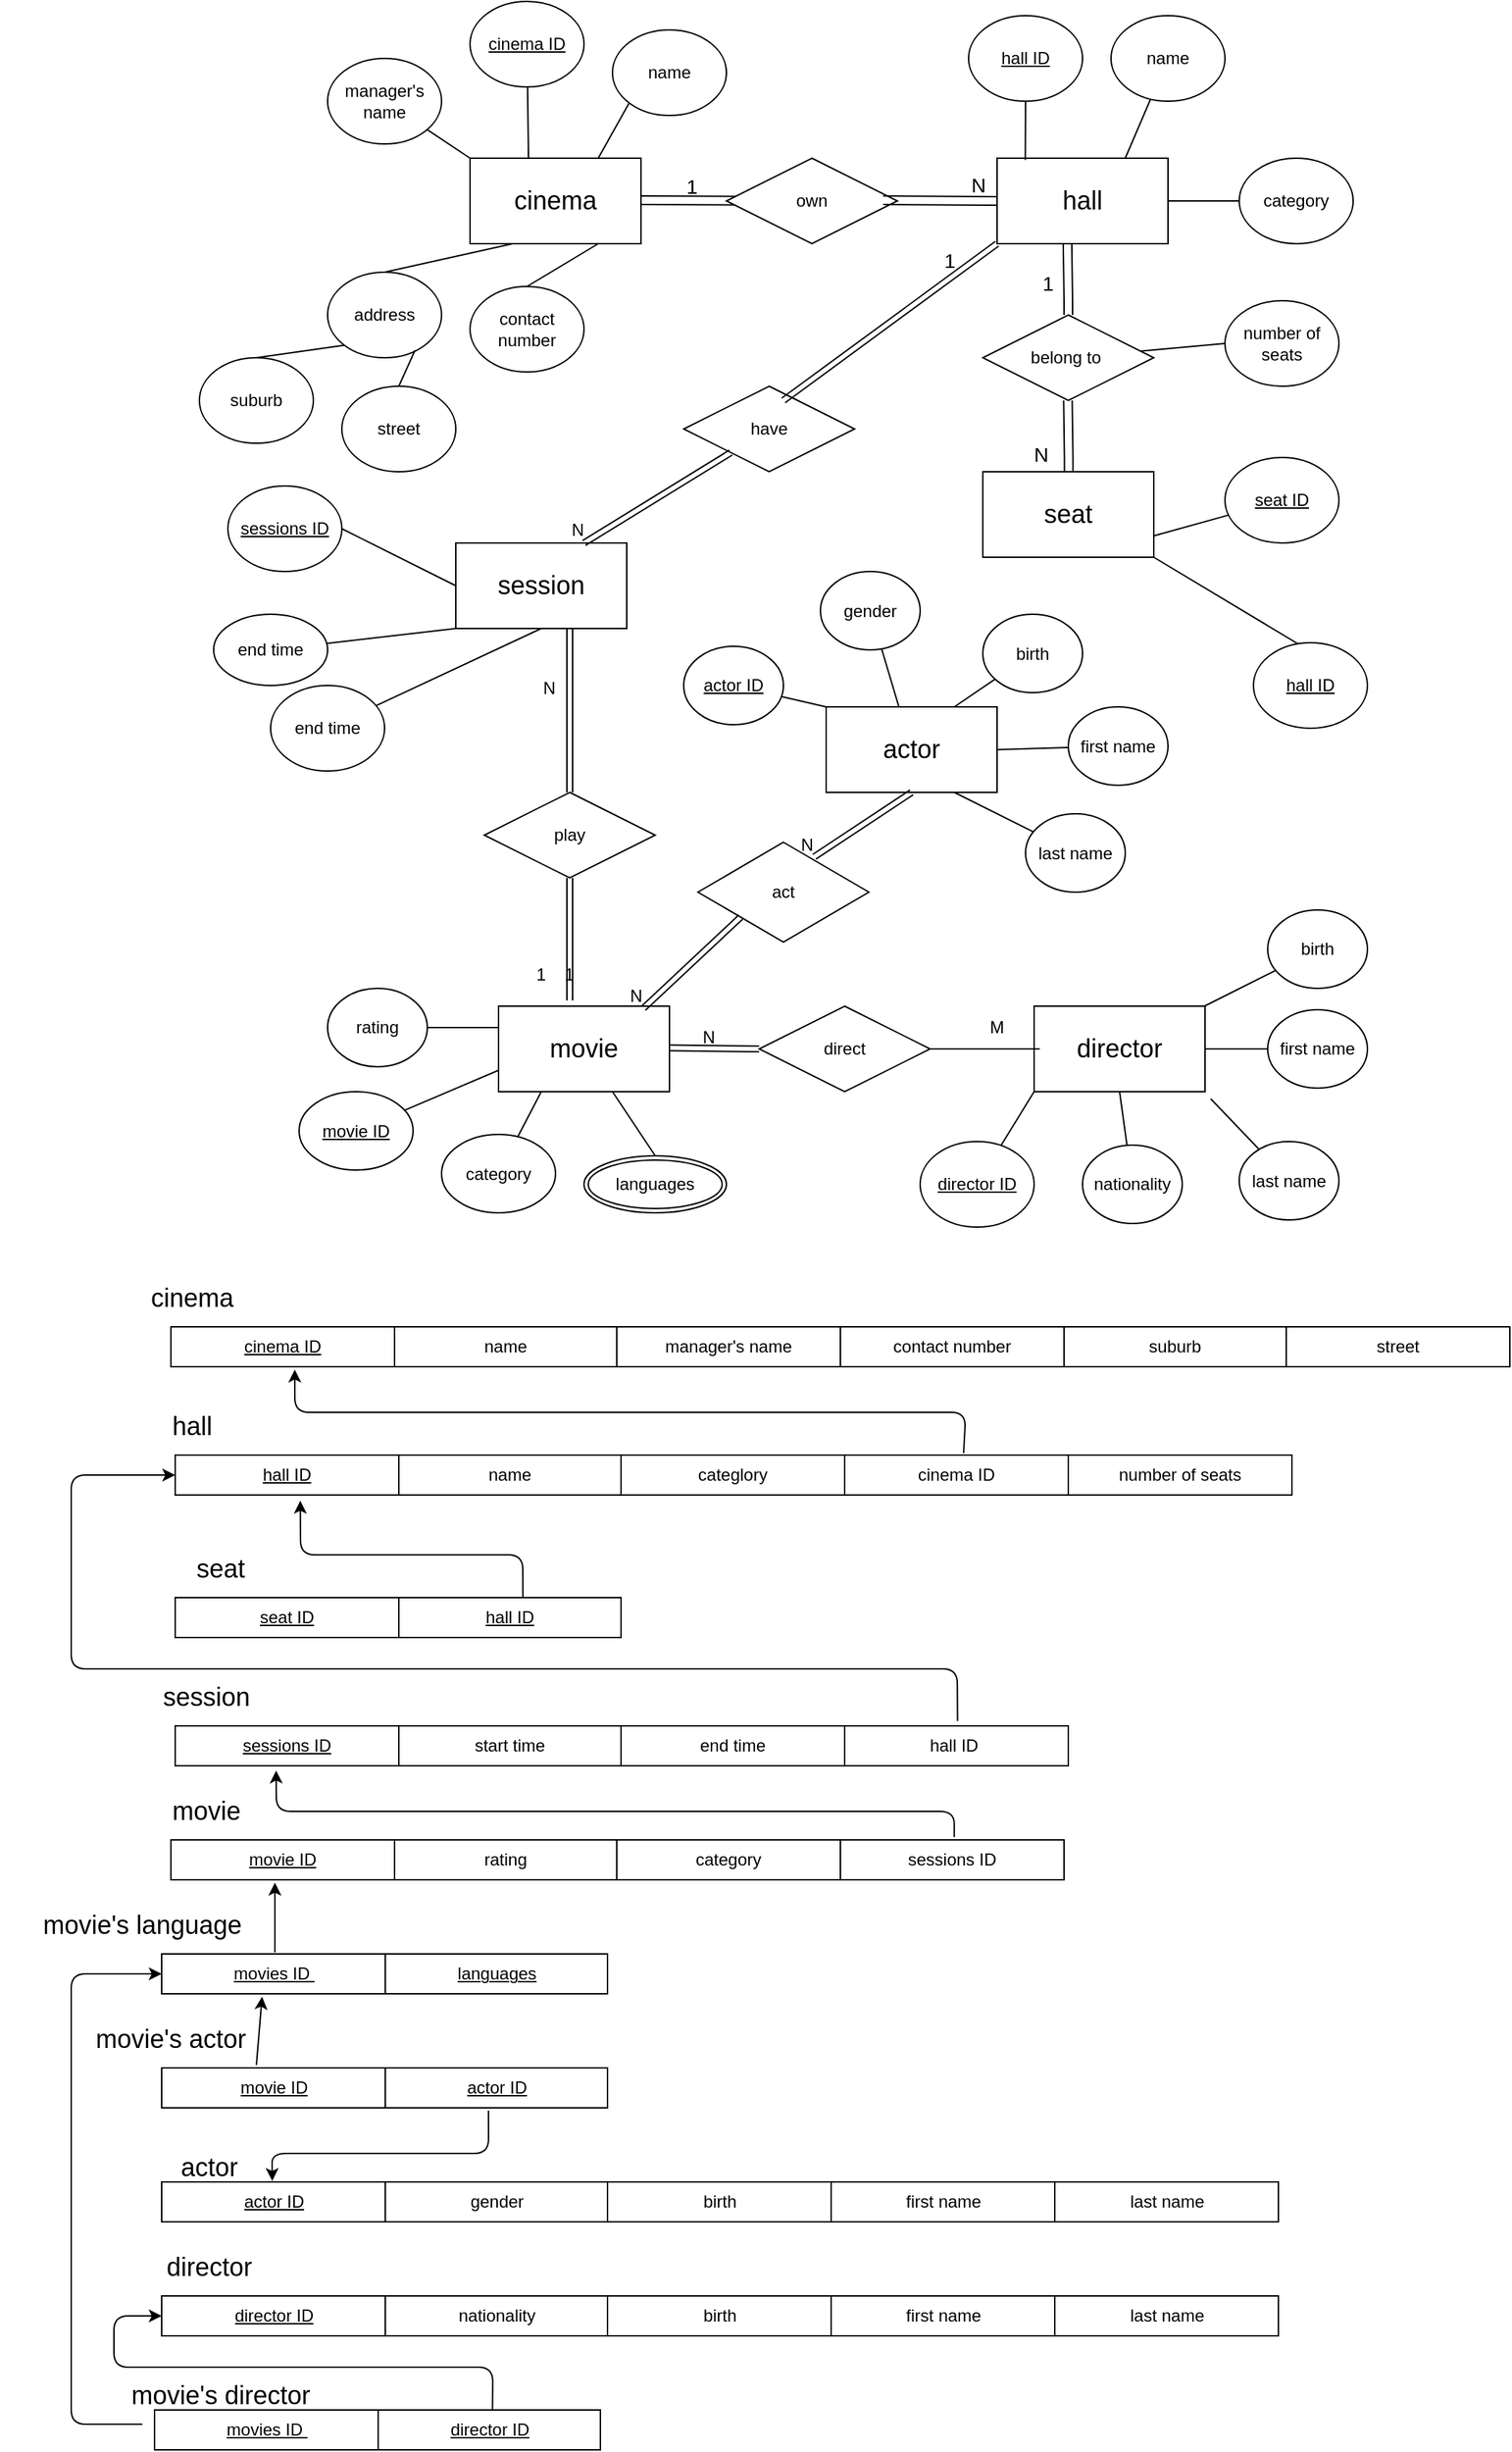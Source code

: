 <mxfile version="14.6.11" type="github">
  <diagram id="UfsP-iSG0G8vILF3QGF1" name="Page-1">
    <mxGraphModel dx="1865" dy="580" grid="1" gridSize="10" guides="1" tooltips="1" connect="1" arrows="1" fold="1" page="1" pageScale="1" pageWidth="827" pageHeight="1169" math="0" shadow="0">
      <root>
        <mxCell id="0" />
        <mxCell id="1" parent="0" />
        <mxCell id="gmoIRthzLqsIXVKhnBWM-1" value="&lt;font style=&quot;font-size: 18px&quot;&gt;cinema&lt;/font&gt;" style="rounded=0;whiteSpace=wrap;html=1;" parent="1" vertex="1">
          <mxGeometry x="-330" y="300" width="120" height="60" as="geometry" />
        </mxCell>
        <mxCell id="gmoIRthzLqsIXVKhnBWM-18" style="edgeStyle=none;orthogonalLoop=1;jettySize=auto;html=1;exitX=0.5;exitY=0;exitDx=0;exitDy=0;entryX=0.75;entryY=1;entryDx=0;entryDy=0;endArrow=none;" parent="1" source="gmoIRthzLqsIXVKhnBWM-6" target="gmoIRthzLqsIXVKhnBWM-1" edge="1">
          <mxGeometry relative="1" as="geometry" />
        </mxCell>
        <mxCell id="gmoIRthzLqsIXVKhnBWM-6" value="contact number" style="ellipse;whiteSpace=wrap;html=1;" parent="1" vertex="1">
          <mxGeometry x="-330" y="390" width="80" height="60" as="geometry" />
        </mxCell>
        <mxCell id="gmoIRthzLqsIXVKhnBWM-17" style="edgeStyle=none;orthogonalLoop=1;jettySize=auto;html=1;exitX=0.5;exitY=0;exitDx=0;exitDy=0;entryX=0.25;entryY=1;entryDx=0;entryDy=0;endArrow=none;" parent="1" source="gmoIRthzLqsIXVKhnBWM-7" target="gmoIRthzLqsIXVKhnBWM-1" edge="1">
          <mxGeometry relative="1" as="geometry" />
        </mxCell>
        <mxCell id="gmoIRthzLqsIXVKhnBWM-7" value="address" style="ellipse;whiteSpace=wrap;html=1;" parent="1" vertex="1">
          <mxGeometry x="-430" y="380" width="80" height="60" as="geometry" />
        </mxCell>
        <mxCell id="gmoIRthzLqsIXVKhnBWM-20" style="edgeStyle=none;orthogonalLoop=1;jettySize=auto;html=1;entryX=0;entryY=0;entryDx=0;entryDy=0;endArrow=none;" parent="1" source="gmoIRthzLqsIXVKhnBWM-19" target="gmoIRthzLqsIXVKhnBWM-1" edge="1">
          <mxGeometry relative="1" as="geometry" />
        </mxCell>
        <mxCell id="gmoIRthzLqsIXVKhnBWM-19" value="manager&#39;s name" style="ellipse;whiteSpace=wrap;html=1;" parent="1" vertex="1">
          <mxGeometry x="-430" y="230" width="80" height="60" as="geometry" />
        </mxCell>
        <mxCell id="gmoIRthzLqsIXVKhnBWM-22" style="edgeStyle=none;orthogonalLoop=1;jettySize=auto;html=1;entryX=0.342;entryY=-0.007;entryDx=0;entryDy=0;entryPerimeter=0;endArrow=none;" parent="1" source="gmoIRthzLqsIXVKhnBWM-21" target="gmoIRthzLqsIXVKhnBWM-1" edge="1">
          <mxGeometry relative="1" as="geometry" />
        </mxCell>
        <mxCell id="gmoIRthzLqsIXVKhnBWM-21" value="&lt;u&gt;cinema ID&lt;/u&gt;" style="ellipse;whiteSpace=wrap;html=1;" parent="1" vertex="1">
          <mxGeometry x="-330" y="190" width="80" height="60" as="geometry" />
        </mxCell>
        <mxCell id="gmoIRthzLqsIXVKhnBWM-24" style="edgeStyle=none;orthogonalLoop=1;jettySize=auto;html=1;exitX=0;exitY=1;exitDx=0;exitDy=0;entryX=0.75;entryY=0;entryDx=0;entryDy=0;endArrow=none;" parent="1" source="gmoIRthzLqsIXVKhnBWM-23" target="gmoIRthzLqsIXVKhnBWM-1" edge="1">
          <mxGeometry relative="1" as="geometry" />
        </mxCell>
        <mxCell id="gmoIRthzLqsIXVKhnBWM-23" value="name" style="ellipse;whiteSpace=wrap;html=1;" parent="1" vertex="1">
          <mxGeometry x="-230" y="210" width="80" height="60" as="geometry" />
        </mxCell>
        <mxCell id="gmoIRthzLqsIXVKhnBWM-28" style="edgeStyle=none;orthogonalLoop=1;jettySize=auto;html=1;exitX=0.5;exitY=0;exitDx=0;exitDy=0;entryX=0.767;entryY=0.913;entryDx=0;entryDy=0;entryPerimeter=0;endArrow=none;" parent="1" source="gmoIRthzLqsIXVKhnBWM-25" target="gmoIRthzLqsIXVKhnBWM-7" edge="1">
          <mxGeometry relative="1" as="geometry" />
        </mxCell>
        <mxCell id="gmoIRthzLqsIXVKhnBWM-25" value="street" style="ellipse;whiteSpace=wrap;html=1;" parent="1" vertex="1">
          <mxGeometry x="-420" y="460" width="80" height="60" as="geometry" />
        </mxCell>
        <mxCell id="gmoIRthzLqsIXVKhnBWM-27" style="edgeStyle=none;orthogonalLoop=1;jettySize=auto;html=1;exitX=0.5;exitY=0;exitDx=0;exitDy=0;entryX=0;entryY=1;entryDx=0;entryDy=0;endArrow=none;" parent="1" source="gmoIRthzLqsIXVKhnBWM-26" target="gmoIRthzLqsIXVKhnBWM-7" edge="1">
          <mxGeometry relative="1" as="geometry" />
        </mxCell>
        <mxCell id="gmoIRthzLqsIXVKhnBWM-26" value="suburb" style="ellipse;whiteSpace=wrap;html=1;" parent="1" vertex="1">
          <mxGeometry x="-520" y="440" width="80" height="60" as="geometry" />
        </mxCell>
        <mxCell id="gmoIRthzLqsIXVKhnBWM-29" value="" style="shape=link;html=1;rounded=0;endArrow=none;width=6;" parent="1" edge="1">
          <mxGeometry relative="1" as="geometry">
            <mxPoint x="-210" y="329.5" as="sourcePoint" />
            <mxPoint x="-110" y="330" as="targetPoint" />
          </mxGeometry>
        </mxCell>
        <mxCell id="gmoIRthzLqsIXVKhnBWM-31" value="" style="resizable=0;html=1;align=right;verticalAlign=bottom;" parent="gmoIRthzLqsIXVKhnBWM-29" connectable="0" vertex="1">
          <mxGeometry x="1" relative="1" as="geometry" />
        </mxCell>
        <mxCell id="gmoIRthzLqsIXVKhnBWM-59" value="" style="resizable=0;html=1;align=right;verticalAlign=bottom;" parent="gmoIRthzLqsIXVKhnBWM-29" connectable="0" vertex="1">
          <mxGeometry x="1" relative="1" as="geometry">
            <mxPoint x="80" y="70" as="offset" />
          </mxGeometry>
        </mxCell>
        <mxCell id="gmoIRthzLqsIXVKhnBWM-32" value="&lt;span style=&quot;font-size: 18px&quot;&gt;hall&lt;/span&gt;" style="rounded=0;whiteSpace=wrap;html=1;" parent="1" vertex="1">
          <mxGeometry x="40" y="300" width="120" height="60" as="geometry" />
        </mxCell>
        <mxCell id="gmoIRthzLqsIXVKhnBWM-34" value="own" style="shape=rhombus;perimeter=rhombusPerimeter;whiteSpace=wrap;html=1;align=center;" parent="1" vertex="1">
          <mxGeometry x="-150" y="300" width="120" height="60" as="geometry" />
        </mxCell>
        <mxCell id="gmoIRthzLqsIXVKhnBWM-35" value="" style="shape=link;html=1;rounded=0;endArrow=none;width=6;" parent="1" edge="1">
          <mxGeometry relative="1" as="geometry">
            <mxPoint x="-40" y="329.5" as="sourcePoint" />
            <mxPoint x="40" y="330" as="targetPoint" />
          </mxGeometry>
        </mxCell>
        <mxCell id="gmoIRthzLqsIXVKhnBWM-36" value="&lt;font style=&quot;font-size: 14px&quot;&gt;N&lt;/font&gt;" style="resizable=0;html=1;align=left;verticalAlign=bottom;" parent="gmoIRthzLqsIXVKhnBWM-35" connectable="0" vertex="1">
          <mxGeometry x="-1" relative="1" as="geometry">
            <mxPoint x="60" as="offset" />
          </mxGeometry>
        </mxCell>
        <mxCell id="gmoIRthzLqsIXVKhnBWM-37" value="" style="resizable=0;html=1;align=right;verticalAlign=bottom;" parent="gmoIRthzLqsIXVKhnBWM-35" connectable="0" vertex="1">
          <mxGeometry x="1" relative="1" as="geometry" />
        </mxCell>
        <mxCell id="gmoIRthzLqsIXVKhnBWM-40" value="&lt;font style=&quot;font-size: 14px&quot;&gt;1&lt;/font&gt;" style="resizable=0;html=1;align=left;verticalAlign=bottom;" parent="gmoIRthzLqsIXVKhnBWM-35" connectable="0" vertex="1">
          <mxGeometry x="-1" relative="1" as="geometry">
            <mxPoint x="-140" y="1" as="offset" />
          </mxGeometry>
        </mxCell>
        <mxCell id="gmoIRthzLqsIXVKhnBWM-38" style="edgeStyle=none;orthogonalLoop=1;jettySize=auto;html=1;exitX=0.25;exitY=0;exitDx=0;exitDy=0;endArrow=none;" parent="1" source="gmoIRthzLqsIXVKhnBWM-32" target="gmoIRthzLqsIXVKhnBWM-32" edge="1">
          <mxGeometry relative="1" as="geometry" />
        </mxCell>
        <mxCell id="gmoIRthzLqsIXVKhnBWM-42" style="edgeStyle=none;orthogonalLoop=1;jettySize=auto;html=1;exitX=0.5;exitY=1;exitDx=0;exitDy=0;entryX=0.165;entryY=0.02;entryDx=0;entryDy=0;entryPerimeter=0;endArrow=none;" parent="1" source="gmoIRthzLqsIXVKhnBWM-41" target="gmoIRthzLqsIXVKhnBWM-32" edge="1">
          <mxGeometry relative="1" as="geometry" />
        </mxCell>
        <mxCell id="gmoIRthzLqsIXVKhnBWM-41" value="&lt;u&gt;hall ID&lt;/u&gt;" style="ellipse;whiteSpace=wrap;html=1;" parent="1" vertex="1">
          <mxGeometry x="20" y="200" width="80" height="60" as="geometry" />
        </mxCell>
        <mxCell id="gmoIRthzLqsIXVKhnBWM-45" style="edgeStyle=none;orthogonalLoop=1;jettySize=auto;html=1;entryX=0.75;entryY=0;entryDx=0;entryDy=0;endArrow=none;" parent="1" source="gmoIRthzLqsIXVKhnBWM-44" target="gmoIRthzLqsIXVKhnBWM-32" edge="1">
          <mxGeometry relative="1" as="geometry" />
        </mxCell>
        <mxCell id="gmoIRthzLqsIXVKhnBWM-44" value="name" style="ellipse;whiteSpace=wrap;html=1;" parent="1" vertex="1">
          <mxGeometry x="120" y="200" width="80" height="60" as="geometry" />
        </mxCell>
        <mxCell id="gmoIRthzLqsIXVKhnBWM-47" style="edgeStyle=none;orthogonalLoop=1;jettySize=auto;html=1;endArrow=none;" parent="1" source="gmoIRthzLqsIXVKhnBWM-46" target="gmoIRthzLqsIXVKhnBWM-32" edge="1">
          <mxGeometry relative="1" as="geometry" />
        </mxCell>
        <mxCell id="gmoIRthzLqsIXVKhnBWM-46" value="category" style="ellipse;whiteSpace=wrap;html=1;" parent="1" vertex="1">
          <mxGeometry x="210" y="300" width="80" height="60" as="geometry" />
        </mxCell>
        <mxCell id="gmoIRthzLqsIXVKhnBWM-54" style="edgeStyle=none;orthogonalLoop=1;jettySize=auto;html=1;entryX=0;entryY=0.5;entryDx=0;entryDy=0;endArrow=none;" parent="1" source="gmoIRthzLqsIXVKhnBWM-48" target="gmoIRthzLqsIXVKhnBWM-53" edge="1">
          <mxGeometry relative="1" as="geometry" />
        </mxCell>
        <mxCell id="gmoIRthzLqsIXVKhnBWM-48" value="belong to&amp;nbsp;" style="shape=rhombus;perimeter=rhombusPerimeter;whiteSpace=wrap;html=1;align=center;" parent="1" vertex="1">
          <mxGeometry x="30" y="410" width="120" height="60" as="geometry" />
        </mxCell>
        <mxCell id="gmoIRthzLqsIXVKhnBWM-50" value="&lt;span style=&quot;font-size: 18px&quot;&gt;seat&lt;/span&gt;" style="rounded=0;whiteSpace=wrap;html=1;" parent="1" vertex="1">
          <mxGeometry x="30" y="520" width="120" height="60" as="geometry" />
        </mxCell>
        <mxCell id="gmoIRthzLqsIXVKhnBWM-53" value="number of seats" style="ellipse;whiteSpace=wrap;html=1;" parent="1" vertex="1">
          <mxGeometry x="200" y="400" width="80" height="60" as="geometry" />
        </mxCell>
        <mxCell id="gmoIRthzLqsIXVKhnBWM-58" style="edgeStyle=none;orthogonalLoop=1;jettySize=auto;html=1;entryX=1;entryY=0.75;entryDx=0;entryDy=0;endArrow=none;" parent="1" source="gmoIRthzLqsIXVKhnBWM-55" target="gmoIRthzLqsIXVKhnBWM-50" edge="1">
          <mxGeometry relative="1" as="geometry" />
        </mxCell>
        <mxCell id="gmoIRthzLqsIXVKhnBWM-55" value="&lt;u&gt;seat ID&lt;/u&gt;" style="ellipse;whiteSpace=wrap;html=1;" parent="1" vertex="1">
          <mxGeometry x="200" y="510" width="80" height="60" as="geometry" />
        </mxCell>
        <mxCell id="gmoIRthzLqsIXVKhnBWM-57" style="edgeStyle=none;orthogonalLoop=1;jettySize=auto;html=1;exitX=1;exitY=0.5;exitDx=0;exitDy=0;entryX=1;entryY=1;entryDx=0;entryDy=0;endArrow=none;" parent="1" source="gmoIRthzLqsIXVKhnBWM-56" target="gmoIRthzLqsIXVKhnBWM-50" edge="1">
          <mxGeometry relative="1" as="geometry" />
        </mxCell>
        <mxCell id="gmoIRthzLqsIXVKhnBWM-56" value="&lt;u&gt;hall ID&lt;/u&gt;" style="ellipse;whiteSpace=wrap;html=1;" parent="1" vertex="1">
          <mxGeometry x="220" y="640" width="80" height="60" as="geometry" />
        </mxCell>
        <mxCell id="gmoIRthzLqsIXVKhnBWM-65" value="" style="shape=link;html=1;rounded=0;endArrow=none;width=6;entryX=0.5;entryY=0;entryDx=0;entryDy=0;exitX=0.412;exitY=0.993;exitDx=0;exitDy=0;exitPerimeter=0;" parent="1" source="gmoIRthzLqsIXVKhnBWM-32" target="gmoIRthzLqsIXVKhnBWM-48" edge="1">
          <mxGeometry relative="1" as="geometry">
            <mxPoint x="60" y="380" as="sourcePoint" />
            <mxPoint x="160" y="380.5" as="targetPoint" />
            <Array as="points">
              <mxPoint x="90" y="400" />
            </Array>
          </mxGeometry>
        </mxCell>
        <mxCell id="gmoIRthzLqsIXVKhnBWM-66" value="" style="resizable=0;html=1;align=right;verticalAlign=bottom;" parent="gmoIRthzLqsIXVKhnBWM-65" connectable="0" vertex="1">
          <mxGeometry x="1" relative="1" as="geometry" />
        </mxCell>
        <mxCell id="gmoIRthzLqsIXVKhnBWM-67" value="" style="resizable=0;html=1;align=right;verticalAlign=bottom;" parent="gmoIRthzLqsIXVKhnBWM-65" connectable="0" vertex="1">
          <mxGeometry x="1" relative="1" as="geometry">
            <mxPoint x="80" y="70" as="offset" />
          </mxGeometry>
        </mxCell>
        <mxCell id="gmoIRthzLqsIXVKhnBWM-70" value="&lt;font style=&quot;font-size: 14px&quot;&gt;N&lt;/font&gt;" style="resizable=0;html=1;align=left;verticalAlign=bottom;" parent="1" connectable="0" vertex="1">
          <mxGeometry x="60" y="500" as="geometry">
            <mxPoint x="4" y="18" as="offset" />
          </mxGeometry>
        </mxCell>
        <mxCell id="gmoIRthzLqsIXVKhnBWM-74" value="" style="shape=link;html=1;rounded=0;endArrow=none;width=6;entryX=0.5;entryY=0;entryDx=0;entryDy=0;exitX=0.412;exitY=0.993;exitDx=0;exitDy=0;exitPerimeter=0;" parent="1" edge="1">
          <mxGeometry relative="1" as="geometry">
            <mxPoint x="89.72" y="470" as="sourcePoint" />
            <mxPoint x="90.28" y="520.42" as="targetPoint" />
            <Array as="points">
              <mxPoint x="90.28" y="510.42" />
            </Array>
          </mxGeometry>
        </mxCell>
        <mxCell id="gmoIRthzLqsIXVKhnBWM-75" value="" style="resizable=0;html=1;align=right;verticalAlign=bottom;" parent="gmoIRthzLqsIXVKhnBWM-74" connectable="0" vertex="1">
          <mxGeometry x="1" relative="1" as="geometry" />
        </mxCell>
        <mxCell id="gmoIRthzLqsIXVKhnBWM-76" value="" style="resizable=0;html=1;align=right;verticalAlign=bottom;" parent="gmoIRthzLqsIXVKhnBWM-74" connectable="0" vertex="1">
          <mxGeometry x="1" relative="1" as="geometry">
            <mxPoint x="80" y="70" as="offset" />
          </mxGeometry>
        </mxCell>
        <mxCell id="gmoIRthzLqsIXVKhnBWM-78" value="&lt;font style=&quot;font-size: 14px&quot;&gt;1&lt;/font&gt;" style="resizable=0;html=1;align=left;verticalAlign=bottom;" parent="1" connectable="0" vertex="1">
          <mxGeometry x="66" y="380" as="geometry">
            <mxPoint x="4" y="18" as="offset" />
          </mxGeometry>
        </mxCell>
        <mxCell id="gmoIRthzLqsIXVKhnBWM-79" value="have" style="shape=rhombus;perimeter=rhombusPerimeter;whiteSpace=wrap;html=1;align=center;" parent="1" vertex="1">
          <mxGeometry x="-180" y="460" width="120" height="60" as="geometry" />
        </mxCell>
        <mxCell id="gmoIRthzLqsIXVKhnBWM-82" value="" style="shape=link;html=1;rounded=0;endArrow=none;entryX=0;entryY=1;entryDx=0;entryDy=0;" parent="1" target="gmoIRthzLqsIXVKhnBWM-32" edge="1">
          <mxGeometry relative="1" as="geometry">
            <mxPoint x="-110" y="470" as="sourcePoint" />
            <mxPoint x="30" y="429.29" as="targetPoint" />
          </mxGeometry>
        </mxCell>
        <mxCell id="gmoIRthzLqsIXVKhnBWM-84" value="&lt;font style=&quot;font-size: 14px&quot;&gt;1&lt;/font&gt;" style="resizable=0;html=1;align=left;verticalAlign=bottom;" parent="1" connectable="0" vertex="1">
          <mxGeometry x="-7" y="360" as="geometry">
            <mxPoint x="8" y="22" as="offset" />
          </mxGeometry>
        </mxCell>
        <mxCell id="gmoIRthzLqsIXVKhnBWM-85" value="&lt;font style=&quot;font-size: 18px&quot;&gt;session&lt;/font&gt;" style="rounded=0;whiteSpace=wrap;html=1;" parent="1" vertex="1">
          <mxGeometry x="-340" y="570" width="120" height="60" as="geometry" />
        </mxCell>
        <mxCell id="gmoIRthzLqsIXVKhnBWM-86" value="" style="shape=link;html=1;rounded=0;endArrow=none;entryX=0.75;entryY=0;entryDx=0;entryDy=0;" parent="1" source="gmoIRthzLqsIXVKhnBWM-79" target="gmoIRthzLqsIXVKhnBWM-85" edge="1">
          <mxGeometry relative="1" as="geometry">
            <mxPoint x="60" y="450" as="sourcePoint" />
            <mxPoint x="220" y="450" as="targetPoint" />
          </mxGeometry>
        </mxCell>
        <mxCell id="gmoIRthzLqsIXVKhnBWM-87" value="N" style="resizable=0;html=1;align=right;verticalAlign=bottom;" parent="gmoIRthzLqsIXVKhnBWM-86" connectable="0" vertex="1">
          <mxGeometry x="1" relative="1" as="geometry" />
        </mxCell>
        <mxCell id="gmoIRthzLqsIXVKhnBWM-91" style="edgeStyle=none;orthogonalLoop=1;jettySize=auto;html=1;exitX=1;exitY=0.5;exitDx=0;exitDy=0;entryX=0;entryY=0.5;entryDx=0;entryDy=0;endArrow=none;" parent="1" source="gmoIRthzLqsIXVKhnBWM-88" target="gmoIRthzLqsIXVKhnBWM-85" edge="1">
          <mxGeometry relative="1" as="geometry" />
        </mxCell>
        <mxCell id="gmoIRthzLqsIXVKhnBWM-88" value="&lt;u&gt;sessions ID&lt;/u&gt;" style="ellipse;whiteSpace=wrap;html=1;" parent="1" vertex="1">
          <mxGeometry x="-500" y="530" width="80" height="60" as="geometry" />
        </mxCell>
        <mxCell id="gmoIRthzLqsIXVKhnBWM-92" style="edgeStyle=none;orthogonalLoop=1;jettySize=auto;html=1;entryX=0;entryY=1;entryDx=0;entryDy=0;endArrow=none;" parent="1" source="gmoIRthzLqsIXVKhnBWM-89" target="gmoIRthzLqsIXVKhnBWM-85" edge="1">
          <mxGeometry relative="1" as="geometry" />
        </mxCell>
        <mxCell id="gmoIRthzLqsIXVKhnBWM-89" value="end time" style="ellipse;whiteSpace=wrap;html=1;" parent="1" vertex="1">
          <mxGeometry x="-510" y="620" width="80" height="50" as="geometry" />
        </mxCell>
        <mxCell id="gmoIRthzLqsIXVKhnBWM-93" style="edgeStyle=none;orthogonalLoop=1;jettySize=auto;html=1;entryX=0.5;entryY=1;entryDx=0;entryDy=0;endArrow=none;" parent="1" source="gmoIRthzLqsIXVKhnBWM-90" target="gmoIRthzLqsIXVKhnBWM-85" edge="1">
          <mxGeometry relative="1" as="geometry" />
        </mxCell>
        <mxCell id="gmoIRthzLqsIXVKhnBWM-90" value="end time" style="ellipse;whiteSpace=wrap;html=1;" parent="1" vertex="1">
          <mxGeometry x="-470" y="670" width="80" height="60" as="geometry" />
        </mxCell>
        <mxCell id="gmoIRthzLqsIXVKhnBWM-94" value="&lt;font style=&quot;font-size: 18px&quot;&gt;movie&lt;/font&gt;" style="rounded=0;whiteSpace=wrap;html=1;" parent="1" vertex="1">
          <mxGeometry x="-310" y="895" width="120" height="60" as="geometry" />
        </mxCell>
        <mxCell id="gmoIRthzLqsIXVKhnBWM-95" value="play" style="shape=rhombus;perimeter=rhombusPerimeter;whiteSpace=wrap;html=1;align=center;" parent="1" vertex="1">
          <mxGeometry x="-320" y="745" width="120" height="60" as="geometry" />
        </mxCell>
        <mxCell id="gmoIRthzLqsIXVKhnBWM-96" value="" style="shape=link;html=1;rounded=0;endArrow=none;entryX=0.5;entryY=0;entryDx=0;entryDy=0;" parent="1" target="gmoIRthzLqsIXVKhnBWM-95" edge="1">
          <mxGeometry relative="1" as="geometry">
            <mxPoint x="-260" y="630" as="sourcePoint" />
            <mxPoint x="-60" y="599.29" as="targetPoint" />
          </mxGeometry>
        </mxCell>
        <mxCell id="gmoIRthzLqsIXVKhnBWM-97" value="N" style="resizable=0;html=1;align=right;verticalAlign=bottom;" parent="gmoIRthzLqsIXVKhnBWM-96" connectable="0" vertex="1">
          <mxGeometry x="1" relative="1" as="geometry">
            <mxPoint x="-10" y="-65" as="offset" />
          </mxGeometry>
        </mxCell>
        <mxCell id="gmoIRthzLqsIXVKhnBWM-98" style="edgeStyle=none;orthogonalLoop=1;jettySize=auto;html=1;exitX=1;exitY=1;exitDx=0;exitDy=0;endArrow=none;" parent="1" edge="1">
          <mxGeometry relative="1" as="geometry">
            <mxPoint x="-310" y="850" as="sourcePoint" />
            <mxPoint x="-310" y="850" as="targetPoint" />
          </mxGeometry>
        </mxCell>
        <mxCell id="gmoIRthzLqsIXVKhnBWM-99" value="" style="shape=link;html=1;rounded=0;endArrow=none;exitX=0.5;exitY=1;exitDx=0;exitDy=0;" parent="1" source="gmoIRthzLqsIXVKhnBWM-95" edge="1">
          <mxGeometry relative="1" as="geometry">
            <mxPoint x="-70" y="650" as="sourcePoint" />
            <mxPoint x="-260" y="891" as="targetPoint" />
          </mxGeometry>
        </mxCell>
        <mxCell id="gmoIRthzLqsIXVKhnBWM-100" value="1" style="resizable=0;html=1;align=right;verticalAlign=bottom;direction=south;" parent="gmoIRthzLqsIXVKhnBWM-99" connectable="0" vertex="1">
          <mxGeometry x="1" relative="1" as="geometry">
            <mxPoint x="3" y="-10" as="offset" />
          </mxGeometry>
        </mxCell>
        <mxCell id="gmoIRthzLqsIXVKhnBWM-106" style="edgeStyle=none;orthogonalLoop=1;jettySize=auto;html=1;entryX=0;entryY=0.75;entryDx=0;entryDy=0;endArrow=none;" parent="1" source="gmoIRthzLqsIXVKhnBWM-101" target="gmoIRthzLqsIXVKhnBWM-94" edge="1">
          <mxGeometry relative="1" as="geometry" />
        </mxCell>
        <mxCell id="gmoIRthzLqsIXVKhnBWM-101" value="&lt;u&gt;movie ID&lt;/u&gt;" style="ellipse;whiteSpace=wrap;html=1;" parent="1" vertex="1">
          <mxGeometry x="-450" y="955" width="80" height="55" as="geometry" />
        </mxCell>
        <mxCell id="gmoIRthzLqsIXVKhnBWM-107" style="edgeStyle=none;orthogonalLoop=1;jettySize=auto;html=1;entryX=0.25;entryY=1;entryDx=0;entryDy=0;endArrow=none;" parent="1" source="gmoIRthzLqsIXVKhnBWM-102" target="gmoIRthzLqsIXVKhnBWM-94" edge="1">
          <mxGeometry relative="1" as="geometry" />
        </mxCell>
        <mxCell id="gmoIRthzLqsIXVKhnBWM-102" value="category" style="ellipse;whiteSpace=wrap;html=1;" parent="1" vertex="1">
          <mxGeometry x="-350" y="985" width="80" height="55" as="geometry" />
        </mxCell>
        <mxCell id="gmoIRthzLqsIXVKhnBWM-108" style="edgeStyle=none;orthogonalLoop=1;jettySize=auto;html=1;endArrow=none;exitX=0.5;exitY=0;exitDx=0;exitDy=0;" parent="1" source="gmoIRthzLqsIXVKhnBWM-110" target="gmoIRthzLqsIXVKhnBWM-94" edge="1">
          <mxGeometry relative="1" as="geometry">
            <mxPoint x="-219.417" y="986.359" as="sourcePoint" />
          </mxGeometry>
        </mxCell>
        <mxCell id="gmoIRthzLqsIXVKhnBWM-105" style="edgeStyle=none;orthogonalLoop=1;jettySize=auto;html=1;entryX=0;entryY=0.25;entryDx=0;entryDy=0;endArrow=none;" parent="1" source="gmoIRthzLqsIXVKhnBWM-104" target="gmoIRthzLqsIXVKhnBWM-94" edge="1">
          <mxGeometry relative="1" as="geometry" />
        </mxCell>
        <mxCell id="gmoIRthzLqsIXVKhnBWM-104" value="rating" style="ellipse;whiteSpace=wrap;html=1;" parent="1" vertex="1">
          <mxGeometry x="-430" y="882.5" width="70" height="55" as="geometry" />
        </mxCell>
        <mxCell id="gmoIRthzLqsIXVKhnBWM-109" value="1" style="text;html=1;strokeColor=none;fillColor=none;align=center;verticalAlign=middle;whiteSpace=wrap;rounded=0;" parent="1" vertex="1">
          <mxGeometry x="-300" y="862.5" width="40" height="20" as="geometry" />
        </mxCell>
        <mxCell id="gmoIRthzLqsIXVKhnBWM-110" value="languages" style="ellipse;shape=doubleEllipse;margin=3;whiteSpace=wrap;html=1;align=center;" parent="1" vertex="1">
          <mxGeometry x="-250" y="1000" width="100" height="40" as="geometry" />
        </mxCell>
        <mxCell id="gmoIRthzLqsIXVKhnBWM-112" value="&lt;font style=&quot;font-size: 18px&quot;&gt;director&lt;/font&gt;" style="rounded=0;whiteSpace=wrap;html=1;" parent="1" vertex="1">
          <mxGeometry x="66" y="895" width="120" height="60" as="geometry" />
        </mxCell>
        <mxCell id="gmoIRthzLqsIXVKhnBWM-114" style="edgeStyle=none;orthogonalLoop=1;jettySize=auto;html=1;endArrow=none;entryX=0.033;entryY=0.5;entryDx=0;entryDy=0;entryPerimeter=0;" parent="1" source="gmoIRthzLqsIXVKhnBWM-113" target="gmoIRthzLqsIXVKhnBWM-112" edge="1">
          <mxGeometry relative="1" as="geometry">
            <mxPoint x="60" y="925" as="targetPoint" />
          </mxGeometry>
        </mxCell>
        <mxCell id="gmoIRthzLqsIXVKhnBWM-113" value="direct" style="shape=rhombus;perimeter=rhombusPerimeter;whiteSpace=wrap;html=1;align=center;" parent="1" vertex="1">
          <mxGeometry x="-127" y="895" width="120" height="60" as="geometry" />
        </mxCell>
        <mxCell id="gmoIRthzLqsIXVKhnBWM-115" value="" style="shape=link;html=1;rounded=0;endArrow=none;entryX=0;entryY=0.5;entryDx=0;entryDy=0;" parent="1" target="gmoIRthzLqsIXVKhnBWM-113" edge="1">
          <mxGeometry relative="1" as="geometry">
            <mxPoint x="-190" y="924.29" as="sourcePoint" />
            <mxPoint x="-130" y="924" as="targetPoint" />
          </mxGeometry>
        </mxCell>
        <mxCell id="gmoIRthzLqsIXVKhnBWM-116" value="N" style="resizable=0;html=1;align=right;verticalAlign=bottom;" parent="gmoIRthzLqsIXVKhnBWM-115" connectable="0" vertex="1">
          <mxGeometry x="1" relative="1" as="geometry">
            <mxPoint x="-30" y="1" as="offset" />
          </mxGeometry>
        </mxCell>
        <mxCell id="gmoIRthzLqsIXVKhnBWM-117" value="M" style="text;html=1;strokeColor=none;fillColor=none;align=center;verticalAlign=middle;whiteSpace=wrap;rounded=0;" parent="1" vertex="1">
          <mxGeometry x="20" y="900" width="40" height="20" as="geometry" />
        </mxCell>
        <mxCell id="gmoIRthzLqsIXVKhnBWM-128" style="edgeStyle=none;orthogonalLoop=1;jettySize=auto;html=1;entryX=0;entryY=1;entryDx=0;entryDy=0;endArrow=none;" parent="1" source="gmoIRthzLqsIXVKhnBWM-119" target="gmoIRthzLqsIXVKhnBWM-112" edge="1">
          <mxGeometry relative="1" as="geometry" />
        </mxCell>
        <mxCell id="gmoIRthzLqsIXVKhnBWM-119" value="&lt;u&gt;director ID&lt;/u&gt;" style="ellipse;whiteSpace=wrap;html=1;" parent="1" vertex="1">
          <mxGeometry x="-14" y="990" width="80" height="60" as="geometry" />
        </mxCell>
        <mxCell id="gmoIRthzLqsIXVKhnBWM-127" style="edgeStyle=none;orthogonalLoop=1;jettySize=auto;html=1;entryX=0.5;entryY=1;entryDx=0;entryDy=0;endArrow=none;" parent="1" source="gmoIRthzLqsIXVKhnBWM-120" target="gmoIRthzLqsIXVKhnBWM-112" edge="1">
          <mxGeometry relative="1" as="geometry" />
        </mxCell>
        <mxCell id="gmoIRthzLqsIXVKhnBWM-120" value="nationality" style="ellipse;whiteSpace=wrap;html=1;" parent="1" vertex="1">
          <mxGeometry x="100" y="992.5" width="70" height="55" as="geometry" />
        </mxCell>
        <mxCell id="gmoIRthzLqsIXVKhnBWM-126" style="edgeStyle=none;orthogonalLoop=1;jettySize=auto;html=1;endArrow=none;" parent="1" source="gmoIRthzLqsIXVKhnBWM-121" edge="1">
          <mxGeometry relative="1" as="geometry">
            <mxPoint x="190" y="960" as="targetPoint" />
          </mxGeometry>
        </mxCell>
        <mxCell id="gmoIRthzLqsIXVKhnBWM-121" value="last name" style="ellipse;whiteSpace=wrap;html=1;" parent="1" vertex="1">
          <mxGeometry x="210" y="990" width="70" height="55" as="geometry" />
        </mxCell>
        <mxCell id="gmoIRthzLqsIXVKhnBWM-125" style="edgeStyle=none;orthogonalLoop=1;jettySize=auto;html=1;entryX=1;entryY=0.5;entryDx=0;entryDy=0;endArrow=none;" parent="1" source="gmoIRthzLqsIXVKhnBWM-122" target="gmoIRthzLqsIXVKhnBWM-112" edge="1">
          <mxGeometry relative="1" as="geometry" />
        </mxCell>
        <mxCell id="gmoIRthzLqsIXVKhnBWM-122" value="first name" style="ellipse;whiteSpace=wrap;html=1;" parent="1" vertex="1">
          <mxGeometry x="230" y="897.5" width="70" height="55" as="geometry" />
        </mxCell>
        <mxCell id="gmoIRthzLqsIXVKhnBWM-124" style="edgeStyle=none;orthogonalLoop=1;jettySize=auto;html=1;endArrow=none;" parent="1" source="gmoIRthzLqsIXVKhnBWM-123" target="gmoIRthzLqsIXVKhnBWM-112" edge="1">
          <mxGeometry relative="1" as="geometry" />
        </mxCell>
        <mxCell id="gmoIRthzLqsIXVKhnBWM-123" value="birth" style="ellipse;whiteSpace=wrap;html=1;" parent="1" vertex="1">
          <mxGeometry x="230" y="827.5" width="70" height="55" as="geometry" />
        </mxCell>
        <mxCell id="gmoIRthzLqsIXVKhnBWM-129" value="&lt;font style=&quot;font-size: 18px&quot;&gt;actor&lt;/font&gt;" style="rounded=0;whiteSpace=wrap;html=1;" parent="1" vertex="1">
          <mxGeometry x="-80" y="685" width="120" height="60" as="geometry" />
        </mxCell>
        <mxCell id="gmoIRthzLqsIXVKhnBWM-130" value="act" style="shape=rhombus;perimeter=rhombusPerimeter;whiteSpace=wrap;html=1;align=center;" parent="1" vertex="1">
          <mxGeometry x="-170" y="780" width="120" height="70" as="geometry" />
        </mxCell>
        <mxCell id="gmoIRthzLqsIXVKhnBWM-131" style="edgeStyle=none;orthogonalLoop=1;jettySize=auto;html=1;exitX=0;exitY=0;exitDx=0;exitDy=0;endArrow=none;" parent="1" source="gmoIRthzLqsIXVKhnBWM-130" target="gmoIRthzLqsIXVKhnBWM-130" edge="1">
          <mxGeometry relative="1" as="geometry" />
        </mxCell>
        <mxCell id="gmoIRthzLqsIXVKhnBWM-134" value="" style="shape=link;html=1;rounded=0;endArrow=none;entryX=0.848;entryY=0.024;entryDx=0;entryDy=0;entryPerimeter=0;exitX=0;exitY=1;exitDx=0;exitDy=0;" parent="1" source="gmoIRthzLqsIXVKhnBWM-130" target="gmoIRthzLqsIXVKhnBWM-94" edge="1">
          <mxGeometry relative="1" as="geometry">
            <mxPoint x="60" y="740" as="sourcePoint" />
            <mxPoint x="220" y="740" as="targetPoint" />
          </mxGeometry>
        </mxCell>
        <mxCell id="gmoIRthzLqsIXVKhnBWM-135" value="N" style="resizable=0;html=1;align=right;verticalAlign=bottom;" parent="gmoIRthzLqsIXVKhnBWM-134" connectable="0" vertex="1">
          <mxGeometry x="1" relative="1" as="geometry" />
        </mxCell>
        <mxCell id="gmoIRthzLqsIXVKhnBWM-136" value="" style="shape=link;html=1;rounded=0;endArrow=none;entryX=0.681;entryY=0.145;entryDx=0;entryDy=0;entryPerimeter=0;exitX=0.5;exitY=1;exitDx=0;exitDy=0;" parent="1" source="gmoIRthzLqsIXVKhnBWM-129" target="gmoIRthzLqsIXVKhnBWM-130" edge="1">
          <mxGeometry relative="1" as="geometry">
            <mxPoint x="60" y="740" as="sourcePoint" />
            <mxPoint x="-70" y="770" as="targetPoint" />
          </mxGeometry>
        </mxCell>
        <mxCell id="gmoIRthzLqsIXVKhnBWM-137" value="N" style="resizable=0;html=1;align=right;verticalAlign=bottom;" parent="gmoIRthzLqsIXVKhnBWM-136" connectable="0" vertex="1">
          <mxGeometry x="1" relative="1" as="geometry" />
        </mxCell>
        <mxCell id="gmoIRthzLqsIXVKhnBWM-143" style="edgeStyle=none;orthogonalLoop=1;jettySize=auto;html=1;entryX=0;entryY=0;entryDx=0;entryDy=0;endArrow=none;" parent="1" source="gmoIRthzLqsIXVKhnBWM-138" target="gmoIRthzLqsIXVKhnBWM-129" edge="1">
          <mxGeometry relative="1" as="geometry" />
        </mxCell>
        <mxCell id="gmoIRthzLqsIXVKhnBWM-138" value="&lt;u&gt;actor ID&lt;/u&gt;" style="ellipse;whiteSpace=wrap;html=1;" parent="1" vertex="1">
          <mxGeometry x="-180" y="642.5" width="70" height="55" as="geometry" />
        </mxCell>
        <mxCell id="gmoIRthzLqsIXVKhnBWM-145" style="edgeStyle=none;orthogonalLoop=1;jettySize=auto;html=1;entryX=0.75;entryY=0;entryDx=0;entryDy=0;endArrow=none;" parent="1" source="gmoIRthzLqsIXVKhnBWM-139" target="gmoIRthzLqsIXVKhnBWM-129" edge="1">
          <mxGeometry relative="1" as="geometry" />
        </mxCell>
        <mxCell id="gmoIRthzLqsIXVKhnBWM-139" value="birth" style="ellipse;whiteSpace=wrap;html=1;" parent="1" vertex="1">
          <mxGeometry x="30" y="620" width="70" height="55" as="geometry" />
        </mxCell>
        <mxCell id="gmoIRthzLqsIXVKhnBWM-144" style="edgeStyle=none;orthogonalLoop=1;jettySize=auto;html=1;endArrow=none;" parent="1" source="gmoIRthzLqsIXVKhnBWM-140" target="gmoIRthzLqsIXVKhnBWM-129" edge="1">
          <mxGeometry relative="1" as="geometry" />
        </mxCell>
        <mxCell id="gmoIRthzLqsIXVKhnBWM-140" value="gender" style="ellipse;whiteSpace=wrap;html=1;" parent="1" vertex="1">
          <mxGeometry x="-84" y="590" width="70" height="55" as="geometry" />
        </mxCell>
        <mxCell id="gmoIRthzLqsIXVKhnBWM-146" style="edgeStyle=none;orthogonalLoop=1;jettySize=auto;html=1;entryX=1;entryY=0.5;entryDx=0;entryDy=0;endArrow=none;" parent="1" source="gmoIRthzLqsIXVKhnBWM-141" target="gmoIRthzLqsIXVKhnBWM-129" edge="1">
          <mxGeometry relative="1" as="geometry" />
        </mxCell>
        <mxCell id="gmoIRthzLqsIXVKhnBWM-141" value="first name" style="ellipse;whiteSpace=wrap;html=1;" parent="1" vertex="1">
          <mxGeometry x="90" y="685" width="70" height="55" as="geometry" />
        </mxCell>
        <mxCell id="gmoIRthzLqsIXVKhnBWM-147" style="edgeStyle=none;orthogonalLoop=1;jettySize=auto;html=1;entryX=0.75;entryY=1;entryDx=0;entryDy=0;endArrow=none;" parent="1" source="gmoIRthzLqsIXVKhnBWM-142" target="gmoIRthzLqsIXVKhnBWM-129" edge="1">
          <mxGeometry relative="1" as="geometry" />
        </mxCell>
        <mxCell id="gmoIRthzLqsIXVKhnBWM-142" value="last name" style="ellipse;whiteSpace=wrap;html=1;" parent="1" vertex="1">
          <mxGeometry x="60" y="760" width="70" height="55" as="geometry" />
        </mxCell>
        <mxCell id="gmoIRthzLqsIXVKhnBWM-148" value="" style="shape=table;html=1;whiteSpace=wrap;startSize=0;container=1;collapsible=0;childLayout=tableLayout;" parent="1" vertex="1">
          <mxGeometry x="-70" y="1120" width="470" height="28" as="geometry" />
        </mxCell>
        <mxCell id="gmoIRthzLqsIXVKhnBWM-174" value="" style="shape=partialRectangle;html=1;whiteSpace=wrap;collapsible=0;dropTarget=0;pointerEvents=0;fillColor=none;top=0;left=0;bottom=0;right=0;points=[[0,0.5],[1,0.5]];portConstraint=eastwest;" parent="gmoIRthzLqsIXVKhnBWM-148" vertex="1">
          <mxGeometry width="470" height="28" as="geometry" />
        </mxCell>
        <mxCell id="gmoIRthzLqsIXVKhnBWM-175" value="contact number" style="shape=partialRectangle;html=1;whiteSpace=wrap;connectable=0;fillColor=none;top=0;left=0;bottom=0;right=0;overflow=hidden;" parent="gmoIRthzLqsIXVKhnBWM-174" vertex="1">
          <mxGeometry width="157" height="28" as="geometry" />
        </mxCell>
        <mxCell id="gmoIRthzLqsIXVKhnBWM-176" value="suburb" style="shape=partialRectangle;html=1;whiteSpace=wrap;connectable=0;fillColor=none;top=0;left=0;bottom=0;right=0;overflow=hidden;" parent="gmoIRthzLqsIXVKhnBWM-174" vertex="1">
          <mxGeometry x="157" width="156" height="28" as="geometry" />
        </mxCell>
        <mxCell id="gmoIRthzLqsIXVKhnBWM-177" value="street" style="shape=partialRectangle;html=1;whiteSpace=wrap;connectable=0;fillColor=none;top=0;left=0;bottom=0;right=0;overflow=hidden;" parent="gmoIRthzLqsIXVKhnBWM-174" vertex="1">
          <mxGeometry x="313" width="157" height="28" as="geometry" />
        </mxCell>
        <mxCell id="gmoIRthzLqsIXVKhnBWM-191" value="" style="shape=table;html=1;whiteSpace=wrap;startSize=0;container=1;collapsible=0;childLayout=tableLayout;" parent="1" vertex="1">
          <mxGeometry x="-540" y="1120" width="470" height="28" as="geometry" />
        </mxCell>
        <mxCell id="gmoIRthzLqsIXVKhnBWM-192" value="" style="shape=partialRectangle;html=1;whiteSpace=wrap;collapsible=0;dropTarget=0;pointerEvents=0;fillColor=none;top=0;left=0;bottom=0;right=0;points=[[0,0.5],[1,0.5]];portConstraint=eastwest;" parent="gmoIRthzLqsIXVKhnBWM-191" vertex="1">
          <mxGeometry width="470" height="28" as="geometry" />
        </mxCell>
        <mxCell id="gmoIRthzLqsIXVKhnBWM-193" value="&lt;u&gt;cinema ID&lt;/u&gt;" style="shape=partialRectangle;html=1;whiteSpace=wrap;connectable=0;fillColor=none;top=0;left=0;bottom=0;right=0;overflow=hidden;" parent="gmoIRthzLqsIXVKhnBWM-192" vertex="1">
          <mxGeometry width="157" height="28" as="geometry" />
        </mxCell>
        <mxCell id="gmoIRthzLqsIXVKhnBWM-194" value="name" style="shape=partialRectangle;html=1;whiteSpace=wrap;connectable=0;fillColor=none;top=0;left=0;bottom=0;right=0;overflow=hidden;" parent="gmoIRthzLqsIXVKhnBWM-192" vertex="1">
          <mxGeometry x="157" width="156" height="28" as="geometry" />
        </mxCell>
        <mxCell id="gmoIRthzLqsIXVKhnBWM-195" value="manager&#39;s name" style="shape=partialRectangle;html=1;whiteSpace=wrap;connectable=0;fillColor=none;top=0;left=0;bottom=0;right=0;overflow=hidden;" parent="gmoIRthzLqsIXVKhnBWM-192" vertex="1">
          <mxGeometry x="313" width="157" height="28" as="geometry" />
        </mxCell>
        <mxCell id="gmoIRthzLqsIXVKhnBWM-201" value="" style="shape=table;html=1;whiteSpace=wrap;startSize=0;container=1;collapsible=0;childLayout=tableLayout;" parent="1" vertex="1">
          <mxGeometry x="-537" y="1210" width="784" height="28" as="geometry" />
        </mxCell>
        <mxCell id="gmoIRthzLqsIXVKhnBWM-202" value="" style="shape=partialRectangle;html=1;whiteSpace=wrap;collapsible=0;dropTarget=0;pointerEvents=0;fillColor=none;top=0;left=0;bottom=0;right=0;points=[[0,0.5],[1,0.5]];portConstraint=eastwest;" parent="gmoIRthzLqsIXVKhnBWM-201" vertex="1">
          <mxGeometry width="784" height="28" as="geometry" />
        </mxCell>
        <mxCell id="gmoIRthzLqsIXVKhnBWM-203" value="&lt;u&gt;hall ID&lt;/u&gt;" style="shape=partialRectangle;html=1;whiteSpace=wrap;connectable=0;fillColor=none;top=0;left=0;bottom=0;right=0;overflow=hidden;" parent="gmoIRthzLqsIXVKhnBWM-202" vertex="1">
          <mxGeometry width="157" height="28" as="geometry" />
        </mxCell>
        <mxCell id="gmoIRthzLqsIXVKhnBWM-204" value="name" style="shape=partialRectangle;html=1;whiteSpace=wrap;connectable=0;fillColor=none;top=0;left=0;bottom=0;right=0;overflow=hidden;" parent="gmoIRthzLqsIXVKhnBWM-202" vertex="1">
          <mxGeometry x="157" width="156" height="28" as="geometry" />
        </mxCell>
        <mxCell id="gmoIRthzLqsIXVKhnBWM-205" value="categlory" style="shape=partialRectangle;html=1;whiteSpace=wrap;connectable=0;fillColor=none;top=0;left=0;bottom=0;right=0;overflow=hidden;" parent="gmoIRthzLqsIXVKhnBWM-202" vertex="1">
          <mxGeometry x="313" width="157" height="28" as="geometry" />
        </mxCell>
        <mxCell id="gmoIRthzLqsIXVKhnBWM-224" value="cinema ID" style="shape=partialRectangle;html=1;whiteSpace=wrap;connectable=0;fillColor=none;top=0;left=0;bottom=0;right=0;overflow=hidden;" parent="gmoIRthzLqsIXVKhnBWM-202" vertex="1">
          <mxGeometry x="470" width="157" height="28" as="geometry" />
        </mxCell>
        <mxCell id="gmoIRthzLqsIXVKhnBWM-232" value="number of seats" style="shape=partialRectangle;html=1;whiteSpace=wrap;connectable=0;fillColor=none;top=0;left=0;bottom=0;right=0;overflow=hidden;" parent="gmoIRthzLqsIXVKhnBWM-202" vertex="1">
          <mxGeometry x="627" width="157" height="28" as="geometry" />
        </mxCell>
        <mxCell id="gmoIRthzLqsIXVKhnBWM-225" value="" style="endArrow=classic;html=1;exitX=0.706;exitY=-0.048;exitDx=0;exitDy=0;exitPerimeter=0;entryX=0.185;entryY=1.071;entryDx=0;entryDy=0;entryPerimeter=0;" parent="1" source="gmoIRthzLqsIXVKhnBWM-202" target="gmoIRthzLqsIXVKhnBWM-192" edge="1">
          <mxGeometry width="50" height="50" relative="1" as="geometry">
            <mxPoint x="170" y="930" as="sourcePoint" />
            <mxPoint x="-500" y="1180" as="targetPoint" />
            <Array as="points">
              <mxPoint x="18" y="1180" />
              <mxPoint x="-453" y="1180" />
            </Array>
          </mxGeometry>
        </mxCell>
        <mxCell id="gmoIRthzLqsIXVKhnBWM-226" value="" style="shape=table;html=1;whiteSpace=wrap;startSize=0;container=1;collapsible=0;childLayout=tableLayout;" parent="1" vertex="1">
          <mxGeometry x="-537" y="1310" width="313" height="28" as="geometry" />
        </mxCell>
        <mxCell id="gmoIRthzLqsIXVKhnBWM-227" value="" style="shape=partialRectangle;html=1;whiteSpace=wrap;collapsible=0;dropTarget=0;pointerEvents=0;fillColor=none;top=0;left=0;bottom=0;right=0;points=[[0,0.5],[1,0.5]];portConstraint=eastwest;" parent="gmoIRthzLqsIXVKhnBWM-226" vertex="1">
          <mxGeometry width="313" height="28" as="geometry" />
        </mxCell>
        <mxCell id="gmoIRthzLqsIXVKhnBWM-228" value="&lt;u&gt;seat ID&lt;/u&gt;" style="shape=partialRectangle;html=1;whiteSpace=wrap;connectable=0;fillColor=none;top=0;left=0;bottom=0;right=0;overflow=hidden;" parent="gmoIRthzLqsIXVKhnBWM-227" vertex="1">
          <mxGeometry width="157" height="28" as="geometry" />
        </mxCell>
        <mxCell id="gmoIRthzLqsIXVKhnBWM-229" value="&lt;u&gt;hall ID&lt;/u&gt;" style="shape=partialRectangle;html=1;whiteSpace=wrap;connectable=0;fillColor=none;top=0;left=0;bottom=0;right=0;overflow=hidden;" parent="gmoIRthzLqsIXVKhnBWM-227" vertex="1">
          <mxGeometry x="157" width="156" height="28" as="geometry" />
        </mxCell>
        <mxCell id="gmoIRthzLqsIXVKhnBWM-233" value="" style="endArrow=classic;html=1;entryX=0.112;entryY=1.143;entryDx=0;entryDy=0;entryPerimeter=0;exitX=0.78;exitY=0;exitDx=0;exitDy=0;exitPerimeter=0;" parent="1" source="gmoIRthzLqsIXVKhnBWM-227" target="gmoIRthzLqsIXVKhnBWM-202" edge="1">
          <mxGeometry width="50" height="50" relative="1" as="geometry">
            <mxPoint x="170" y="930" as="sourcePoint" />
            <mxPoint x="220" y="880" as="targetPoint" />
            <Array as="points">
              <mxPoint x="-293" y="1280" />
              <mxPoint x="-449" y="1280" />
            </Array>
          </mxGeometry>
        </mxCell>
        <mxCell id="gmoIRthzLqsIXVKhnBWM-234" value="" style="shape=table;html=1;whiteSpace=wrap;startSize=0;container=1;collapsible=0;childLayout=tableLayout;" parent="1" vertex="1">
          <mxGeometry x="-537" y="1400" width="627" height="28" as="geometry" />
        </mxCell>
        <mxCell id="gmoIRthzLqsIXVKhnBWM-235" value="" style="shape=partialRectangle;html=1;whiteSpace=wrap;collapsible=0;dropTarget=0;pointerEvents=0;fillColor=none;top=0;left=0;bottom=0;right=0;points=[[0,0.5],[1,0.5]];portConstraint=eastwest;" parent="gmoIRthzLqsIXVKhnBWM-234" vertex="1">
          <mxGeometry width="627" height="28" as="geometry" />
        </mxCell>
        <mxCell id="gmoIRthzLqsIXVKhnBWM-236" value="&lt;u&gt;sessions ID&lt;/u&gt;" style="shape=partialRectangle;html=1;whiteSpace=wrap;connectable=0;fillColor=none;top=0;left=0;bottom=0;right=0;overflow=hidden;" parent="gmoIRthzLqsIXVKhnBWM-235" vertex="1">
          <mxGeometry width="157" height="28" as="geometry" />
        </mxCell>
        <mxCell id="gmoIRthzLqsIXVKhnBWM-237" value="start time" style="shape=partialRectangle;html=1;whiteSpace=wrap;connectable=0;fillColor=none;top=0;left=0;bottom=0;right=0;overflow=hidden;" parent="gmoIRthzLqsIXVKhnBWM-235" vertex="1">
          <mxGeometry x="157" width="156" height="28" as="geometry" />
        </mxCell>
        <mxCell id="gmoIRthzLqsIXVKhnBWM-238" value="end time" style="shape=partialRectangle;html=1;whiteSpace=wrap;connectable=0;fillColor=none;top=0;left=0;bottom=0;right=0;overflow=hidden;" parent="gmoIRthzLqsIXVKhnBWM-235" vertex="1">
          <mxGeometry x="313" width="157" height="28" as="geometry" />
        </mxCell>
        <mxCell id="gmoIRthzLqsIXVKhnBWM-239" value="hall ID&amp;nbsp;" style="shape=partialRectangle;html=1;whiteSpace=wrap;connectable=0;fillColor=none;top=0;left=0;bottom=0;right=0;overflow=hidden;" parent="gmoIRthzLqsIXVKhnBWM-235" vertex="1">
          <mxGeometry x="470" width="157" height="28" as="geometry" />
        </mxCell>
        <mxCell id="gmoIRthzLqsIXVKhnBWM-241" value="" style="endArrow=classic;html=1;exitX=0.876;exitY=-0.119;exitDx=0;exitDy=0;exitPerimeter=0;entryX=0;entryY=0.5;entryDx=0;entryDy=0;" parent="1" source="gmoIRthzLqsIXVKhnBWM-235" target="gmoIRthzLqsIXVKhnBWM-202" edge="1">
          <mxGeometry width="50" height="50" relative="1" as="geometry">
            <mxPoint x="170" y="1090" as="sourcePoint" />
            <mxPoint x="-610" y="1230" as="targetPoint" />
            <Array as="points">
              <mxPoint x="12" y="1360" />
              <mxPoint x="-610" y="1360" />
              <mxPoint x="-610" y="1224" />
            </Array>
          </mxGeometry>
        </mxCell>
        <mxCell id="gmoIRthzLqsIXVKhnBWM-242" value="" style="shape=table;html=1;whiteSpace=wrap;startSize=0;container=1;collapsible=0;childLayout=tableLayout;" parent="1" vertex="1">
          <mxGeometry x="-540" y="1480" width="627" height="28" as="geometry" />
        </mxCell>
        <mxCell id="gmoIRthzLqsIXVKhnBWM-243" value="" style="shape=partialRectangle;html=1;whiteSpace=wrap;collapsible=0;dropTarget=0;pointerEvents=0;fillColor=none;top=0;left=0;bottom=0;right=0;points=[[0,0.5],[1,0.5]];portConstraint=eastwest;" parent="gmoIRthzLqsIXVKhnBWM-242" vertex="1">
          <mxGeometry width="627" height="28" as="geometry" />
        </mxCell>
        <mxCell id="gmoIRthzLqsIXVKhnBWM-244" value="&lt;u&gt;movie ID&lt;/u&gt;" style="shape=partialRectangle;html=1;whiteSpace=wrap;connectable=0;fillColor=none;top=0;left=0;bottom=0;right=0;overflow=hidden;" parent="gmoIRthzLqsIXVKhnBWM-243" vertex="1">
          <mxGeometry width="157" height="28" as="geometry" />
        </mxCell>
        <mxCell id="gmoIRthzLqsIXVKhnBWM-245" value="rating" style="shape=partialRectangle;html=1;whiteSpace=wrap;connectable=0;fillColor=none;top=0;left=0;bottom=0;right=0;overflow=hidden;" parent="gmoIRthzLqsIXVKhnBWM-243" vertex="1">
          <mxGeometry x="157" width="156" height="28" as="geometry" />
        </mxCell>
        <mxCell id="gmoIRthzLqsIXVKhnBWM-246" value="category" style="shape=partialRectangle;html=1;whiteSpace=wrap;connectable=0;fillColor=none;top=0;left=0;bottom=0;right=0;overflow=hidden;" parent="gmoIRthzLqsIXVKhnBWM-243" vertex="1">
          <mxGeometry x="313" width="157" height="28" as="geometry" />
        </mxCell>
        <mxCell id="gmoIRthzLqsIXVKhnBWM-247" value="sessions ID" style="shape=partialRectangle;html=1;whiteSpace=wrap;connectable=0;fillColor=none;top=0;left=0;bottom=0;right=0;overflow=hidden;" parent="gmoIRthzLqsIXVKhnBWM-243" vertex="1">
          <mxGeometry x="470" width="157" height="28" as="geometry" />
        </mxCell>
        <mxCell id="gmoIRthzLqsIXVKhnBWM-248" value="" style="endArrow=classic;html=1;exitX=0.877;exitY=-0.071;exitDx=0;exitDy=0;exitPerimeter=0;entryX=0.113;entryY=1.119;entryDx=0;entryDy=0;entryPerimeter=0;" parent="1" source="gmoIRthzLqsIXVKhnBWM-243" target="gmoIRthzLqsIXVKhnBWM-235" edge="1">
          <mxGeometry width="50" height="50" relative="1" as="geometry">
            <mxPoint x="170" y="1090" as="sourcePoint" />
            <mxPoint x="220" y="1040" as="targetPoint" />
            <Array as="points">
              <mxPoint x="10" y="1460" />
              <mxPoint x="-466" y="1460" />
            </Array>
          </mxGeometry>
        </mxCell>
        <mxCell id="gmoIRthzLqsIXVKhnBWM-249" value="" style="shape=table;html=1;whiteSpace=wrap;startSize=0;container=1;collapsible=0;childLayout=tableLayout;" parent="1" vertex="1">
          <mxGeometry x="-546.5" y="1560" width="313" height="28" as="geometry" />
        </mxCell>
        <mxCell id="gmoIRthzLqsIXVKhnBWM-250" value="" style="shape=partialRectangle;html=1;whiteSpace=wrap;collapsible=0;dropTarget=0;pointerEvents=0;fillColor=none;top=0;left=0;bottom=0;right=0;points=[[0,0.5],[1,0.5]];portConstraint=eastwest;" parent="gmoIRthzLqsIXVKhnBWM-249" vertex="1">
          <mxGeometry width="313" height="28" as="geometry" />
        </mxCell>
        <mxCell id="gmoIRthzLqsIXVKhnBWM-251" value="&lt;u&gt;movies ID&amp;nbsp;&lt;/u&gt;" style="shape=partialRectangle;html=1;whiteSpace=wrap;connectable=0;fillColor=none;top=0;left=0;bottom=0;right=0;overflow=hidden;" parent="gmoIRthzLqsIXVKhnBWM-250" vertex="1">
          <mxGeometry width="157" height="28" as="geometry" />
        </mxCell>
        <mxCell id="gmoIRthzLqsIXVKhnBWM-252" value="&lt;u&gt;languages&lt;/u&gt;" style="shape=partialRectangle;html=1;whiteSpace=wrap;connectable=0;fillColor=none;top=0;left=0;bottom=0;right=0;overflow=hidden;" parent="gmoIRthzLqsIXVKhnBWM-250" vertex="1">
          <mxGeometry x="157" width="156" height="28" as="geometry" />
        </mxCell>
        <mxCell id="gmoIRthzLqsIXVKhnBWM-253" value="" style="endArrow=classic;html=1;" parent="1" edge="1">
          <mxGeometry width="50" height="50" relative="1" as="geometry">
            <mxPoint x="-467" y="1559" as="sourcePoint" />
            <mxPoint x="-467" y="1510" as="targetPoint" />
          </mxGeometry>
        </mxCell>
        <mxCell id="gmoIRthzLqsIXVKhnBWM-254" value="" style="shape=table;html=1;whiteSpace=wrap;startSize=0;container=1;collapsible=0;childLayout=tableLayout;" parent="1" vertex="1">
          <mxGeometry x="-546.5" y="1640" width="313" height="28" as="geometry" />
        </mxCell>
        <mxCell id="gmoIRthzLqsIXVKhnBWM-255" value="" style="shape=partialRectangle;html=1;whiteSpace=wrap;collapsible=0;dropTarget=0;pointerEvents=0;fillColor=none;top=0;left=0;bottom=0;right=0;points=[[0,0.5],[1,0.5]];portConstraint=eastwest;" parent="gmoIRthzLqsIXVKhnBWM-254" vertex="1">
          <mxGeometry width="313" height="28" as="geometry" />
        </mxCell>
        <mxCell id="gmoIRthzLqsIXVKhnBWM-256" value="&lt;u&gt;movie ID&lt;/u&gt;" style="shape=partialRectangle;html=1;whiteSpace=wrap;connectable=0;fillColor=none;top=0;left=0;bottom=0;right=0;overflow=hidden;" parent="gmoIRthzLqsIXVKhnBWM-255" vertex="1">
          <mxGeometry width="157" height="28" as="geometry" />
        </mxCell>
        <mxCell id="gmoIRthzLqsIXVKhnBWM-257" value="&lt;u&gt;actor ID&lt;/u&gt;" style="shape=partialRectangle;html=1;whiteSpace=wrap;connectable=0;fillColor=none;top=0;left=0;bottom=0;right=0;overflow=hidden;" parent="gmoIRthzLqsIXVKhnBWM-255" vertex="1">
          <mxGeometry x="157" width="156" height="28" as="geometry" />
        </mxCell>
        <mxCell id="gmoIRthzLqsIXVKhnBWM-260" value="" style="shape=table;html=1;whiteSpace=wrap;startSize=0;container=1;collapsible=0;childLayout=tableLayout;" parent="1" vertex="1">
          <mxGeometry x="-546.5" y="1720" width="784" height="28" as="geometry" />
        </mxCell>
        <mxCell id="gmoIRthzLqsIXVKhnBWM-261" value="" style="shape=partialRectangle;html=1;whiteSpace=wrap;collapsible=0;dropTarget=0;pointerEvents=0;fillColor=none;top=0;left=0;bottom=0;right=0;points=[[0,0.5],[1,0.5]];portConstraint=eastwest;" parent="gmoIRthzLqsIXVKhnBWM-260" vertex="1">
          <mxGeometry width="784" height="28" as="geometry" />
        </mxCell>
        <mxCell id="gmoIRthzLqsIXVKhnBWM-262" value="&lt;u&gt;actor ID&lt;/u&gt;" style="shape=partialRectangle;html=1;whiteSpace=wrap;connectable=0;fillColor=none;top=0;left=0;bottom=0;right=0;overflow=hidden;" parent="gmoIRthzLqsIXVKhnBWM-261" vertex="1">
          <mxGeometry width="157" height="28" as="geometry" />
        </mxCell>
        <mxCell id="gmoIRthzLqsIXVKhnBWM-263" value="gender" style="shape=partialRectangle;html=1;whiteSpace=wrap;connectable=0;fillColor=none;top=0;left=0;bottom=0;right=0;overflow=hidden;" parent="gmoIRthzLqsIXVKhnBWM-261" vertex="1">
          <mxGeometry x="157" width="156" height="28" as="geometry" />
        </mxCell>
        <mxCell id="gmoIRthzLqsIXVKhnBWM-264" value="birth" style="shape=partialRectangle;html=1;whiteSpace=wrap;connectable=0;fillColor=none;top=0;left=0;bottom=0;right=0;overflow=hidden;" parent="gmoIRthzLqsIXVKhnBWM-261" vertex="1">
          <mxGeometry x="313" width="157" height="28" as="geometry" />
        </mxCell>
        <mxCell id="gmoIRthzLqsIXVKhnBWM-265" value="first name" style="shape=partialRectangle;html=1;whiteSpace=wrap;connectable=0;fillColor=none;top=0;left=0;bottom=0;right=0;overflow=hidden;" parent="gmoIRthzLqsIXVKhnBWM-261" vertex="1">
          <mxGeometry x="470" width="157" height="28" as="geometry" />
        </mxCell>
        <mxCell id="gmoIRthzLqsIXVKhnBWM-266" value="last name" style="shape=partialRectangle;html=1;whiteSpace=wrap;connectable=0;fillColor=none;top=0;left=0;bottom=0;right=0;overflow=hidden;" parent="gmoIRthzLqsIXVKhnBWM-261" vertex="1">
          <mxGeometry x="627" width="157" height="28" as="geometry" />
        </mxCell>
        <mxCell id="gmoIRthzLqsIXVKhnBWM-267" value="" style="endArrow=classic;html=1;entryX=0.099;entryY=-0.024;entryDx=0;entryDy=0;entryPerimeter=0;exitX=0.733;exitY=1.071;exitDx=0;exitDy=0;exitPerimeter=0;" parent="1" source="gmoIRthzLqsIXVKhnBWM-255" target="gmoIRthzLqsIXVKhnBWM-261" edge="1">
          <mxGeometry width="50" height="50" relative="1" as="geometry">
            <mxPoint x="170" y="1430" as="sourcePoint" />
            <mxPoint x="220" y="1380" as="targetPoint" />
            <Array as="points">
              <mxPoint x="-317" y="1700" />
              <mxPoint x="-469" y="1700" />
            </Array>
          </mxGeometry>
        </mxCell>
        <mxCell id="gmoIRthzLqsIXVKhnBWM-268" value="" style="endArrow=classic;html=1;" parent="1" edge="1">
          <mxGeometry width="50" height="50" relative="1" as="geometry">
            <mxPoint x="-480" y="1638" as="sourcePoint" />
            <mxPoint x="-476" y="1590" as="targetPoint" />
          </mxGeometry>
        </mxCell>
        <mxCell id="gmoIRthzLqsIXVKhnBWM-275" value="" style="shape=table;html=1;whiteSpace=wrap;startSize=0;container=1;collapsible=0;childLayout=tableLayout;" parent="1" vertex="1">
          <mxGeometry x="-546.5" y="1800" width="784" height="28" as="geometry" />
        </mxCell>
        <mxCell id="gmoIRthzLqsIXVKhnBWM-276" value="" style="shape=partialRectangle;html=1;whiteSpace=wrap;collapsible=0;dropTarget=0;pointerEvents=0;fillColor=none;top=0;left=0;bottom=0;right=0;points=[[0,0.5],[1,0.5]];portConstraint=eastwest;" parent="gmoIRthzLqsIXVKhnBWM-275" vertex="1">
          <mxGeometry width="784" height="28" as="geometry" />
        </mxCell>
        <mxCell id="gmoIRthzLqsIXVKhnBWM-277" value="&lt;u&gt;director ID&lt;/u&gt;" style="shape=partialRectangle;html=1;whiteSpace=wrap;connectable=0;fillColor=none;top=0;left=0;bottom=0;right=0;overflow=hidden;" parent="gmoIRthzLqsIXVKhnBWM-276" vertex="1">
          <mxGeometry width="157" height="28" as="geometry" />
        </mxCell>
        <mxCell id="gmoIRthzLqsIXVKhnBWM-278" value="nationality" style="shape=partialRectangle;html=1;whiteSpace=wrap;connectable=0;fillColor=none;top=0;left=0;bottom=0;right=0;overflow=hidden;" parent="gmoIRthzLqsIXVKhnBWM-276" vertex="1">
          <mxGeometry x="157" width="156" height="28" as="geometry" />
        </mxCell>
        <mxCell id="gmoIRthzLqsIXVKhnBWM-279" value="birth" style="shape=partialRectangle;html=1;whiteSpace=wrap;connectable=0;fillColor=none;top=0;left=0;bottom=0;right=0;overflow=hidden;" parent="gmoIRthzLqsIXVKhnBWM-276" vertex="1">
          <mxGeometry x="313" width="157" height="28" as="geometry" />
        </mxCell>
        <mxCell id="gmoIRthzLqsIXVKhnBWM-280" value="first name" style="shape=partialRectangle;html=1;whiteSpace=wrap;connectable=0;fillColor=none;top=0;left=0;bottom=0;right=0;overflow=hidden;" parent="gmoIRthzLqsIXVKhnBWM-276" vertex="1">
          <mxGeometry x="470" width="157" height="28" as="geometry" />
        </mxCell>
        <mxCell id="gmoIRthzLqsIXVKhnBWM-281" value="last name" style="shape=partialRectangle;html=1;whiteSpace=wrap;connectable=0;fillColor=none;top=0;left=0;bottom=0;right=0;overflow=hidden;" parent="gmoIRthzLqsIXVKhnBWM-276" vertex="1">
          <mxGeometry x="627" width="157" height="28" as="geometry" />
        </mxCell>
        <mxCell id="gmoIRthzLqsIXVKhnBWM-285" value="" style="shape=table;html=1;whiteSpace=wrap;startSize=0;container=1;collapsible=0;childLayout=tableLayout;" parent="1" vertex="1">
          <mxGeometry x="-551.5" y="1880" width="313" height="28" as="geometry" />
        </mxCell>
        <mxCell id="gmoIRthzLqsIXVKhnBWM-286" value="" style="shape=partialRectangle;html=1;whiteSpace=wrap;collapsible=0;dropTarget=0;pointerEvents=0;fillColor=none;top=0;left=0;bottom=0;right=0;points=[[0,0.5],[1,0.5]];portConstraint=eastwest;" parent="gmoIRthzLqsIXVKhnBWM-285" vertex="1">
          <mxGeometry width="313" height="28" as="geometry" />
        </mxCell>
        <mxCell id="gmoIRthzLqsIXVKhnBWM-287" value="&lt;u&gt;movies ID&amp;nbsp;&lt;/u&gt;" style="shape=partialRectangle;html=1;whiteSpace=wrap;connectable=0;fillColor=none;top=0;left=0;bottom=0;right=0;overflow=hidden;" parent="gmoIRthzLqsIXVKhnBWM-286" vertex="1">
          <mxGeometry width="157" height="28" as="geometry" />
        </mxCell>
        <mxCell id="gmoIRthzLqsIXVKhnBWM-288" value="&lt;u&gt;director ID&lt;/u&gt;" style="shape=partialRectangle;html=1;whiteSpace=wrap;connectable=0;fillColor=none;top=0;left=0;bottom=0;right=0;overflow=hidden;" parent="gmoIRthzLqsIXVKhnBWM-286" vertex="1">
          <mxGeometry x="157" width="156" height="28" as="geometry" />
        </mxCell>
        <mxCell id="gmoIRthzLqsIXVKhnBWM-290" value="" style="endArrow=classic;html=1;entryX=0;entryY=0.5;entryDx=0;entryDy=0;" parent="1" target="gmoIRthzLqsIXVKhnBWM-250" edge="1">
          <mxGeometry width="50" height="50" relative="1" as="geometry">
            <mxPoint x="-560" y="1890" as="sourcePoint" />
            <mxPoint x="-630" y="1670" as="targetPoint" />
            <Array as="points">
              <mxPoint x="-610" y="1890" />
              <mxPoint x="-610" y="1574" />
            </Array>
          </mxGeometry>
        </mxCell>
        <mxCell id="gmoIRthzLqsIXVKhnBWM-291" value="" style="endArrow=classic;html=1;entryX=0;entryY=0.5;entryDx=0;entryDy=0;exitX=0.758;exitY=0.024;exitDx=0;exitDy=0;exitPerimeter=0;" parent="1" source="gmoIRthzLqsIXVKhnBWM-286" target="gmoIRthzLqsIXVKhnBWM-276" edge="1">
          <mxGeometry width="50" height="50" relative="1" as="geometry">
            <mxPoint x="170" y="1760" as="sourcePoint" />
            <mxPoint x="220" y="1710" as="targetPoint" />
            <Array as="points">
              <mxPoint x="-314" y="1850" />
              <mxPoint x="-580" y="1850" />
              <mxPoint x="-580" y="1814" />
            </Array>
          </mxGeometry>
        </mxCell>
        <mxCell id="gmoIRthzLqsIXVKhnBWM-292" value="&lt;font style=&quot;font-size: 18px&quot;&gt;seat&lt;/font&gt;" style="text;html=1;strokeColor=none;fillColor=none;align=center;verticalAlign=middle;whiteSpace=wrap;rounded=0;" parent="1" vertex="1">
          <mxGeometry x="-560" y="1280" width="110" height="20" as="geometry" />
        </mxCell>
        <mxCell id="gmoIRthzLqsIXVKhnBWM-293" value="&lt;font style=&quot;font-size: 18px&quot;&gt;cinema&lt;/font&gt;" style="text;html=1;strokeColor=none;fillColor=none;align=center;verticalAlign=middle;whiteSpace=wrap;rounded=0;" parent="1" vertex="1">
          <mxGeometry x="-580" y="1090" width="110" height="20" as="geometry" />
        </mxCell>
        <mxCell id="gmoIRthzLqsIXVKhnBWM-294" value="&lt;font style=&quot;font-size: 18px&quot;&gt;hall&lt;/font&gt;" style="text;html=1;strokeColor=none;fillColor=none;align=center;verticalAlign=middle;whiteSpace=wrap;rounded=0;" parent="1" vertex="1">
          <mxGeometry x="-580" y="1180" width="110" height="20" as="geometry" />
        </mxCell>
        <mxCell id="gmoIRthzLqsIXVKhnBWM-295" value="&lt;font style=&quot;font-size: 18px&quot;&gt;session&lt;/font&gt;" style="text;html=1;strokeColor=none;fillColor=none;align=center;verticalAlign=middle;whiteSpace=wrap;rounded=0;" parent="1" vertex="1">
          <mxGeometry x="-570" y="1370" width="110" height="20" as="geometry" />
        </mxCell>
        <mxCell id="gmoIRthzLqsIXVKhnBWM-296" value="&lt;font style=&quot;font-size: 18px&quot;&gt;movie&lt;/font&gt;" style="text;html=1;strokeColor=none;fillColor=none;align=center;verticalAlign=middle;whiteSpace=wrap;rounded=0;" parent="1" vertex="1">
          <mxGeometry x="-570" y="1450" width="110" height="20" as="geometry" />
        </mxCell>
        <mxCell id="gmoIRthzLqsIXVKhnBWM-297" value="&lt;font style=&quot;font-size: 18px&quot;&gt;movie&#39;s language&lt;/font&gt;" style="text;html=1;strokeColor=none;fillColor=none;align=center;verticalAlign=middle;whiteSpace=wrap;rounded=0;" parent="1" vertex="1">
          <mxGeometry x="-660" y="1530" width="200" height="20" as="geometry" />
        </mxCell>
        <mxCell id="gmoIRthzLqsIXVKhnBWM-298" value="&lt;font style=&quot;font-size: 18px&quot;&gt;movie&#39;s actor&lt;/font&gt;" style="text;html=1;strokeColor=none;fillColor=none;align=center;verticalAlign=middle;whiteSpace=wrap;rounded=0;" parent="1" vertex="1">
          <mxGeometry x="-640" y="1610" width="200" height="20" as="geometry" />
        </mxCell>
        <mxCell id="gmoIRthzLqsIXVKhnBWM-300" value="&lt;font style=&quot;font-size: 18px&quot;&gt;actor&lt;/font&gt;" style="text;html=1;strokeColor=none;fillColor=none;align=center;verticalAlign=middle;whiteSpace=wrap;rounded=0;" parent="1" vertex="1">
          <mxGeometry x="-613" y="1700" width="200" height="20" as="geometry" />
        </mxCell>
        <mxCell id="gmoIRthzLqsIXVKhnBWM-301" value="&lt;font style=&quot;font-size: 18px&quot;&gt;director&lt;/font&gt;" style="text;html=1;strokeColor=none;fillColor=none;align=center;verticalAlign=middle;whiteSpace=wrap;rounded=0;" parent="1" vertex="1">
          <mxGeometry x="-613" y="1770" width="200" height="20" as="geometry" />
        </mxCell>
        <mxCell id="gmoIRthzLqsIXVKhnBWM-302" value="&lt;font style=&quot;font-size: 18px&quot;&gt;movie&#39;s director&lt;/font&gt;" style="text;html=1;strokeColor=none;fillColor=none;align=center;verticalAlign=middle;whiteSpace=wrap;rounded=0;" parent="1" vertex="1">
          <mxGeometry x="-605" y="1860" width="200" height="20" as="geometry" />
        </mxCell>
      </root>
    </mxGraphModel>
  </diagram>
</mxfile>
